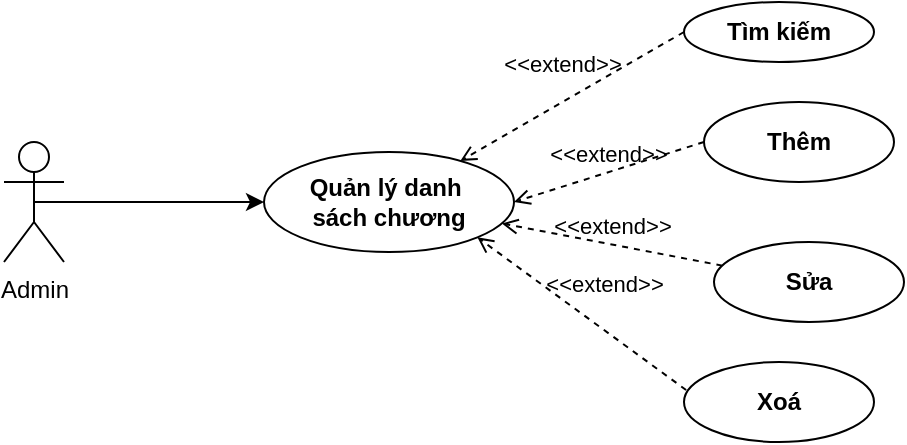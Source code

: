 <mxfile>
    <diagram id="2rFrxxzqtk4kC41oViRm" name="Page-1">
        <mxGraphModel dx="686" dy="404" grid="1" gridSize="10" guides="1" tooltips="1" connect="1" arrows="1" fold="1" page="1" pageScale="1" pageWidth="850" pageHeight="1100" math="0" shadow="0">
            <root>
                <mxCell id="0"/>
                <mxCell id="1" parent="0"/>
                <mxCell id="2" value="Admin" style="shape=umlActor;verticalLabelPosition=bottom;verticalAlign=top;html=1;outlineConnect=0;" parent="1" vertex="1">
                    <mxGeometry x="90" y="240" width="30" height="60" as="geometry"/>
                </mxCell>
                <mxCell id="3" value="&lt;span style=&quot;color: rgb(0, 0, 0);&quot;&gt;Quản lý danh&amp;nbsp;&lt;/span&gt;&lt;div&gt;sách chương&lt;/div&gt;" style="ellipse;whiteSpace=wrap;html=1;fontStyle=1" parent="1" vertex="1">
                    <mxGeometry x="220" y="245" width="125" height="50" as="geometry"/>
                </mxCell>
                <mxCell id="4" value="" style="endArrow=classic;html=1;exitX=0.5;exitY=0.5;exitDx=0;exitDy=0;exitPerimeter=0;" parent="1" source="2" target="3" edge="1">
                    <mxGeometry width="50" height="50" relative="1" as="geometry">
                        <mxPoint x="330" y="240" as="sourcePoint"/>
                        <mxPoint x="380" y="190" as="targetPoint"/>
                    </mxGeometry>
                </mxCell>
                <mxCell id="5" value="Tìm kiếm" style="ellipse;whiteSpace=wrap;html=1;fontStyle=1" parent="1" vertex="1">
                    <mxGeometry x="430" y="170" width="95" height="30" as="geometry"/>
                </mxCell>
                <mxCell id="6" value="Xoá" style="ellipse;whiteSpace=wrap;html=1;fontStyle=1" parent="1" vertex="1">
                    <mxGeometry x="430" y="350" width="95" height="40" as="geometry"/>
                </mxCell>
                <mxCell id="7" value="Sửa" style="ellipse;whiteSpace=wrap;html=1;fontStyle=1" parent="1" vertex="1">
                    <mxGeometry x="445" y="290" width="95" height="40" as="geometry"/>
                </mxCell>
                <mxCell id="8" value="Thêm" style="ellipse;whiteSpace=wrap;html=1;fontStyle=1" parent="1" vertex="1">
                    <mxGeometry x="440" y="220" width="95" height="40" as="geometry"/>
                </mxCell>
                <mxCell id="9" value="&amp;lt;&amp;lt;extend&amp;gt;&amp;gt;" style="html=1;verticalAlign=bottom;labelBackgroundColor=none;endArrow=open;endFill=0;dashed=1;exitX=0;exitY=0.5;exitDx=0;exitDy=0;" parent="1" source="5" target="3" edge="1">
                    <mxGeometry x="-0.002" y="-8" width="160" relative="1" as="geometry">
                        <mxPoint x="280" y="220" as="sourcePoint"/>
                        <mxPoint x="440" y="220" as="targetPoint"/>
                        <mxPoint x="-1" as="offset"/>
                    </mxGeometry>
                </mxCell>
                <mxCell id="10" value="&amp;lt;&amp;lt;extend&amp;gt;&amp;gt;" style="html=1;verticalAlign=bottom;labelBackgroundColor=none;endArrow=open;endFill=0;dashed=1;entryX=1;entryY=0.5;entryDx=0;entryDy=0;exitX=0;exitY=0.5;exitDx=0;exitDy=0;" parent="1" source="8" target="3" edge="1">
                    <mxGeometry width="160" relative="1" as="geometry">
                        <mxPoint x="450" y="240" as="sourcePoint"/>
                        <mxPoint x="330" y="260" as="targetPoint"/>
                    </mxGeometry>
                </mxCell>
                <mxCell id="11" value="&amp;lt;&amp;lt;extend&amp;gt;&amp;gt;" style="html=1;verticalAlign=bottom;labelBackgroundColor=none;endArrow=open;endFill=0;dashed=1;" parent="1" source="7" target="3" edge="1">
                    <mxGeometry width="160" relative="1" as="geometry">
                        <mxPoint x="450" y="310" as="sourcePoint"/>
                        <mxPoint x="355" y="280" as="targetPoint"/>
                    </mxGeometry>
                </mxCell>
                <mxCell id="12" value="&amp;lt;&amp;lt;extend&amp;gt;&amp;gt;" style="html=1;verticalAlign=bottom;labelBackgroundColor=none;endArrow=open;endFill=0;dashed=1;entryX=1;entryY=1;entryDx=0;entryDy=0;exitX=0.011;exitY=0.35;exitDx=0;exitDy=0;exitPerimeter=0;" parent="1" source="6" target="3" edge="1">
                    <mxGeometry x="-0.087" y="-11" width="160" relative="1" as="geometry">
                        <mxPoint x="459" y="312" as="sourcePoint"/>
                        <mxPoint x="349" y="291" as="targetPoint"/>
                        <mxPoint as="offset"/>
                    </mxGeometry>
                </mxCell>
            </root>
        </mxGraphModel>
    </diagram>
</mxfile>